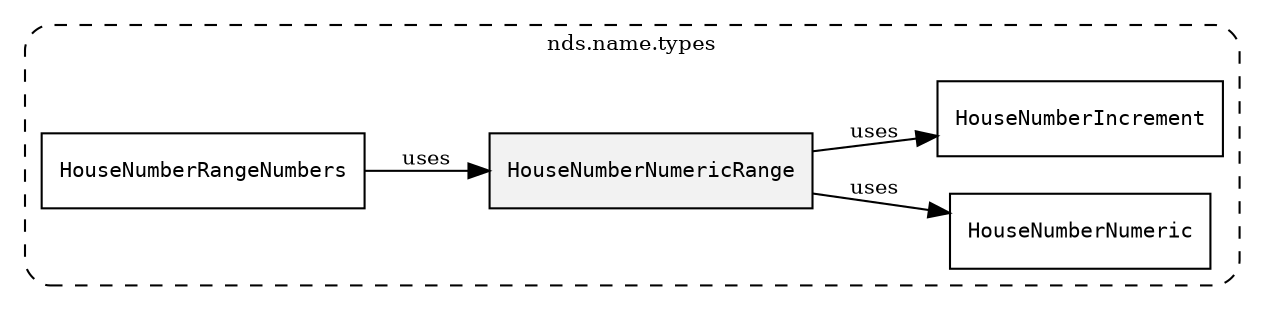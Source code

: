 /**
 * This dot file creates symbol collaboration diagram for HouseNumberNumericRange.
 */
digraph ZSERIO
{
    node [shape=box, fontsize=10];
    rankdir="LR";
    fontsize=10;
    tooltip="HouseNumberNumericRange collaboration diagram";

    subgraph "cluster_nds.name.types"
    {
        style="dashed, rounded";
        label="nds.name.types";
        tooltip="Package nds.name.types";
        href="../../../content/packages/nds.name.types.html#Package-nds-name-types";
        target="_parent";

        "HouseNumberNumericRange" [style="filled", fillcolor="#0000000D", target="_parent", label=<<font face="monospace"><table align="center" border="0" cellspacing="0" cellpadding="0"><tr><td href="../../../content/packages/nds.name.types.html#Structure-HouseNumberNumericRange" title="Structure defined in nds.name.types">HouseNumberNumericRange</td></tr></table></font>>];
        "HouseNumberNumeric" [target="_parent", label=<<font face="monospace"><table align="center" border="0" cellspacing="0" cellpadding="0"><tr><td href="../../../content/packages/nds.name.types.html#Subtype-HouseNumberNumeric" title="Subtype defined in nds.name.types">HouseNumberNumeric</td></tr></table></font>>];
        "HouseNumberIncrement" [target="_parent", label=<<font face="monospace"><table align="center" border="0" cellspacing="0" cellpadding="0"><tr><td href="../../../content/packages/nds.name.types.html#Enum-HouseNumberIncrement" title="Enum defined in nds.name.types">HouseNumberIncrement</td></tr></table></font>>];
        "HouseNumberRangeNumbers" [target="_parent", label=<<font face="monospace"><table align="center" border="0" cellspacing="0" cellpadding="0"><tr><td href="../../../content/packages/nds.name.types.html#Choice-HouseNumberRangeNumbers" title="Choice defined in nds.name.types">HouseNumberRangeNumbers</td></tr></table></font>>];
    }

    "HouseNumberNumericRange" -> "HouseNumberNumeric" [label="uses", fontsize=10];
    "HouseNumberNumericRange" -> "HouseNumberIncrement" [label="uses", fontsize=10];
    "HouseNumberRangeNumbers" -> "HouseNumberNumericRange" [label="uses", fontsize=10];
}

